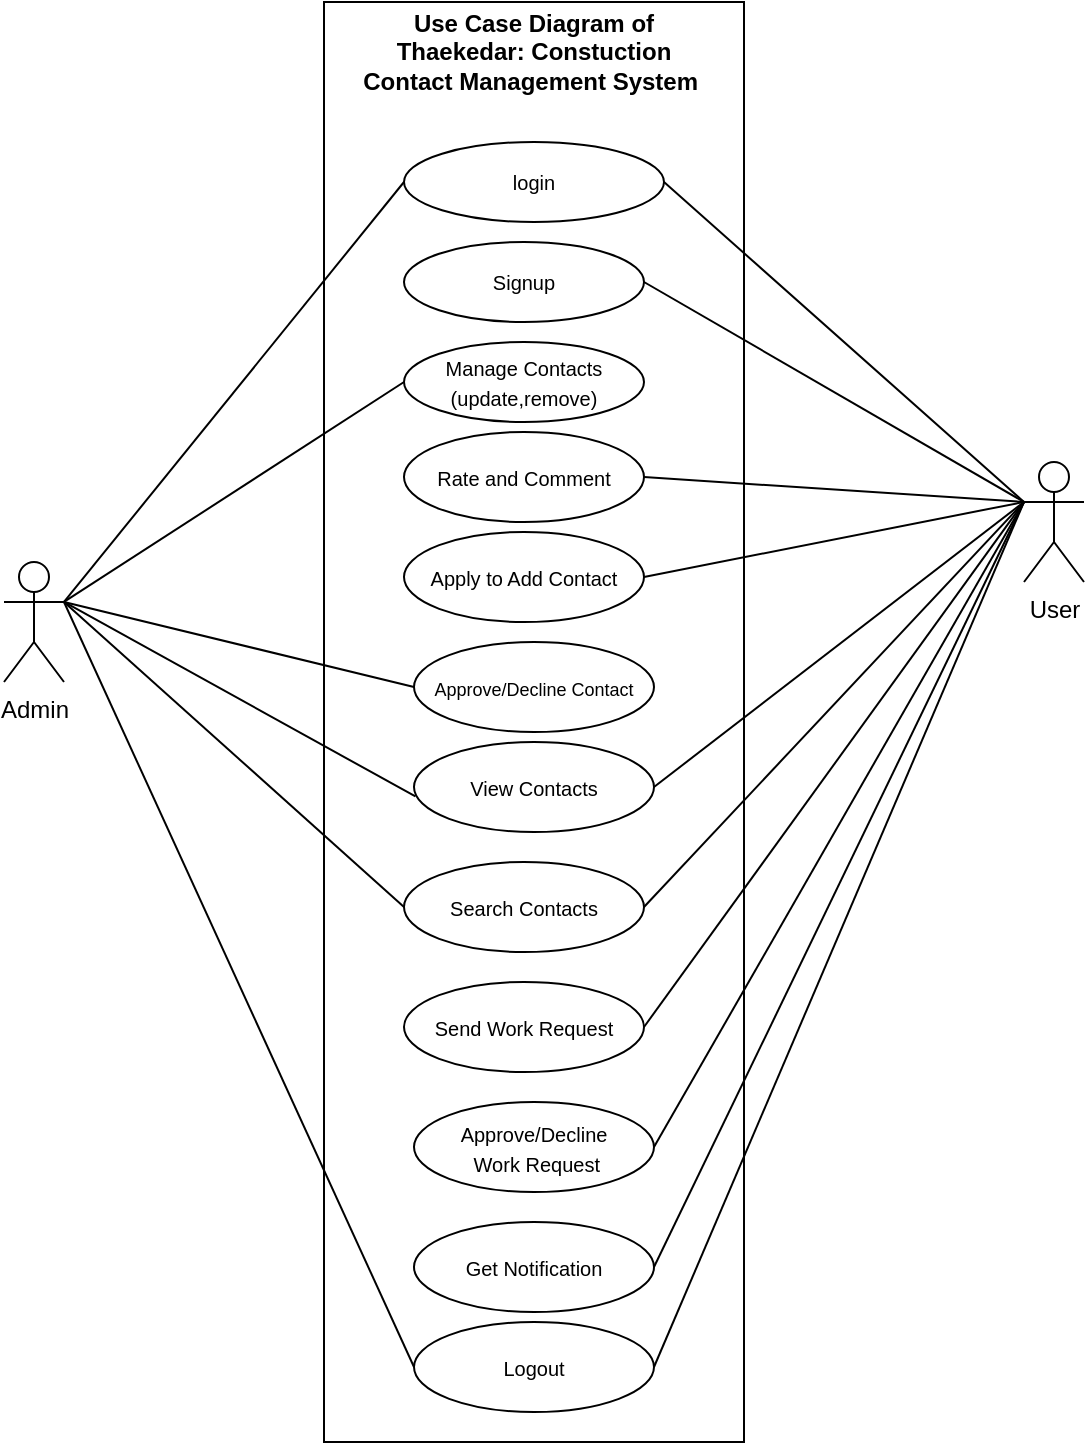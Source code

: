 <mxfile version="24.3.0" type="device">
  <diagram name="Page-1" id="OfEWiOXzpoKFdeSjk2ul">
    <mxGraphModel dx="1750" dy="928" grid="1" gridSize="10" guides="1" tooltips="1" connect="1" arrows="1" fold="1" page="1" pageScale="1" pageWidth="850" pageHeight="1100" math="0" shadow="0">
      <root>
        <mxCell id="0" />
        <mxCell id="1" parent="0" />
        <mxCell id="ggQR8KIwFeHpHJ8cOla5-2" value="" style="rounded=0;whiteSpace=wrap;html=1;" parent="1" vertex="1">
          <mxGeometry x="286" y="170" width="210" height="720" as="geometry" />
        </mxCell>
        <mxCell id="ggQR8KIwFeHpHJ8cOla5-3" value="&lt;font style=&quot;font-size: 10px;&quot;&gt;login&lt;/font&gt;" style="ellipse;whiteSpace=wrap;html=1;" parent="1" vertex="1">
          <mxGeometry x="326" y="240" width="130" height="40" as="geometry" />
        </mxCell>
        <mxCell id="ggQR8KIwFeHpHJ8cOla5-4" value="&lt;font style=&quot;font-size: 10px;&quot;&gt;Manage Contacts&lt;br&gt;(update,remove)&lt;/font&gt;" style="ellipse;whiteSpace=wrap;html=1;" parent="1" vertex="1">
          <mxGeometry x="326" y="340" width="120" height="40" as="geometry" />
        </mxCell>
        <mxCell id="ggQR8KIwFeHpHJ8cOla5-5" value="&lt;font style=&quot;font-size: 10px;&quot;&gt;Rate and Comment&lt;/font&gt;" style="ellipse;whiteSpace=wrap;html=1;" parent="1" vertex="1">
          <mxGeometry x="326" y="385" width="120" height="45" as="geometry" />
        </mxCell>
        <mxCell id="ggQR8KIwFeHpHJ8cOla5-6" value="&lt;span style=&quot;font-size: 10px;&quot;&gt;Apply to Add Contact&lt;/span&gt;" style="ellipse;whiteSpace=wrap;html=1;" parent="1" vertex="1">
          <mxGeometry x="326" y="435" width="120" height="45" as="geometry" />
        </mxCell>
        <mxCell id="ggQR8KIwFeHpHJ8cOla5-7" value="&lt;font style=&quot;font-size: 9px;&quot;&gt;Approve/Decline Contact&lt;/font&gt;" style="ellipse;whiteSpace=wrap;html=1;" parent="1" vertex="1">
          <mxGeometry x="331" y="490" width="120" height="45" as="geometry" />
        </mxCell>
        <mxCell id="ggQR8KIwFeHpHJ8cOla5-10" value="&lt;span style=&quot;font-size: 10px;&quot;&gt;Signup&lt;/span&gt;" style="ellipse;whiteSpace=wrap;html=1;" parent="1" vertex="1">
          <mxGeometry x="326" y="290" width="120" height="40" as="geometry" />
        </mxCell>
        <mxCell id="ggQR8KIwFeHpHJ8cOla5-11" value="&lt;font size=&quot;1&quot;&gt;View Contacts&lt;/font&gt;" style="ellipse;whiteSpace=wrap;html=1;" parent="1" vertex="1">
          <mxGeometry x="331" y="540" width="120" height="45" as="geometry" />
        </mxCell>
        <mxCell id="ggQR8KIwFeHpHJ8cOla5-12" value="&lt;font size=&quot;1&quot;&gt;Search Contacts&lt;/font&gt;" style="ellipse;whiteSpace=wrap;html=1;" parent="1" vertex="1">
          <mxGeometry x="326" y="600" width="120" height="45" as="geometry" />
        </mxCell>
        <mxCell id="ggQR8KIwFeHpHJ8cOla5-13" value="&lt;font size=&quot;1&quot;&gt;Get Notification&lt;/font&gt;" style="ellipse;whiteSpace=wrap;html=1;" parent="1" vertex="1">
          <mxGeometry x="331" y="780" width="120" height="45" as="geometry" />
        </mxCell>
        <mxCell id="ggQR8KIwFeHpHJ8cOla5-14" value="&lt;font size=&quot;1&quot;&gt;Logout&lt;/font&gt;" style="ellipse;whiteSpace=wrap;html=1;" parent="1" vertex="1">
          <mxGeometry x="331" y="830" width="120" height="45" as="geometry" />
        </mxCell>
        <mxCell id="ggQR8KIwFeHpHJ8cOla5-15" value="Admin" style="shape=umlActor;verticalLabelPosition=bottom;verticalAlign=top;html=1;outlineConnect=0;" parent="1" vertex="1">
          <mxGeometry x="126" y="450" width="30" height="60" as="geometry" />
        </mxCell>
        <mxCell id="ggQR8KIwFeHpHJ8cOla5-16" value="User" style="shape=umlActor;verticalLabelPosition=bottom;verticalAlign=top;html=1;outlineConnect=0;" parent="1" vertex="1">
          <mxGeometry x="636" y="400" width="30" height="60" as="geometry" />
        </mxCell>
        <mxCell id="ggQR8KIwFeHpHJ8cOla5-20" value="" style="endArrow=none;html=1;rounded=0;entryX=1;entryY=0.5;entryDx=0;entryDy=0;exitX=0;exitY=0.333;exitDx=0;exitDy=0;exitPerimeter=0;" parent="1" source="ggQR8KIwFeHpHJ8cOla5-16" target="ggQR8KIwFeHpHJ8cOla5-3" edge="1">
          <mxGeometry width="50" height="50" relative="1" as="geometry">
            <mxPoint x="476" y="450" as="sourcePoint" />
            <mxPoint x="526" y="400" as="targetPoint" />
          </mxGeometry>
        </mxCell>
        <mxCell id="ggQR8KIwFeHpHJ8cOla5-21" value="" style="endArrow=none;html=1;rounded=0;entryX=1;entryY=0.5;entryDx=0;entryDy=0;exitX=0;exitY=0.333;exitDx=0;exitDy=0;exitPerimeter=0;" parent="1" source="ggQR8KIwFeHpHJ8cOla5-16" target="ggQR8KIwFeHpHJ8cOla5-10" edge="1">
          <mxGeometry width="50" height="50" relative="1" as="geometry">
            <mxPoint x="646" y="445" as="sourcePoint" />
            <mxPoint x="456" y="210" as="targetPoint" />
          </mxGeometry>
        </mxCell>
        <mxCell id="ggQR8KIwFeHpHJ8cOla5-22" value="" style="endArrow=none;html=1;rounded=0;entryX=1;entryY=0.5;entryDx=0;entryDy=0;exitX=0;exitY=0.333;exitDx=0;exitDy=0;exitPerimeter=0;" parent="1" source="ggQR8KIwFeHpHJ8cOla5-16" target="ggQR8KIwFeHpHJ8cOla5-5" edge="1">
          <mxGeometry width="50" height="50" relative="1" as="geometry">
            <mxPoint x="636" y="430" as="sourcePoint" />
            <mxPoint x="456" y="260" as="targetPoint" />
          </mxGeometry>
        </mxCell>
        <mxCell id="ggQR8KIwFeHpHJ8cOla5-23" value="" style="endArrow=none;html=1;rounded=0;entryX=1;entryY=0.5;entryDx=0;entryDy=0;exitX=0;exitY=0.333;exitDx=0;exitDy=0;exitPerimeter=0;" parent="1" source="ggQR8KIwFeHpHJ8cOla5-16" target="ggQR8KIwFeHpHJ8cOla5-6" edge="1">
          <mxGeometry width="50" height="50" relative="1" as="geometry">
            <mxPoint x="636" y="430" as="sourcePoint" />
            <mxPoint x="536" y="390" as="targetPoint" />
          </mxGeometry>
        </mxCell>
        <mxCell id="ggQR8KIwFeHpHJ8cOla5-24" value="" style="endArrow=none;html=1;rounded=0;exitX=1;exitY=0.5;exitDx=0;exitDy=0;entryX=0;entryY=0.333;entryDx=0;entryDy=0;entryPerimeter=0;" parent="1" source="ggQR8KIwFeHpHJ8cOla5-11" target="ggQR8KIwFeHpHJ8cOla5-16" edge="1">
          <mxGeometry width="50" height="50" relative="1" as="geometry">
            <mxPoint x="516" y="540" as="sourcePoint" />
            <mxPoint x="636" y="380" as="targetPoint" />
          </mxGeometry>
        </mxCell>
        <mxCell id="ggQR8KIwFeHpHJ8cOla5-25" value="" style="endArrow=none;html=1;rounded=0;exitX=1;exitY=0.5;exitDx=0;exitDy=0;entryX=0;entryY=0.333;entryDx=0;entryDy=0;entryPerimeter=0;" parent="1" source="ggQR8KIwFeHpHJ8cOla5-12" target="ggQR8KIwFeHpHJ8cOla5-16" edge="1">
          <mxGeometry width="50" height="50" relative="1" as="geometry">
            <mxPoint x="636" y="470" as="sourcePoint" />
            <mxPoint x="636" y="380" as="targetPoint" />
          </mxGeometry>
        </mxCell>
        <mxCell id="ggQR8KIwFeHpHJ8cOla5-26" value="" style="endArrow=none;html=1;rounded=0;exitX=1;exitY=0.5;exitDx=0;exitDy=0;entryX=0;entryY=0.333;entryDx=0;entryDy=0;entryPerimeter=0;" parent="1" source="ggQR8KIwFeHpHJ8cOla5-13" target="ggQR8KIwFeHpHJ8cOla5-16" edge="1">
          <mxGeometry width="50" height="50" relative="1" as="geometry">
            <mxPoint x="636" y="470" as="sourcePoint" />
            <mxPoint x="636" y="380" as="targetPoint" />
          </mxGeometry>
        </mxCell>
        <mxCell id="ggQR8KIwFeHpHJ8cOla5-27" value="" style="endArrow=none;html=1;rounded=0;exitX=1;exitY=0.5;exitDx=0;exitDy=0;entryX=0;entryY=0.333;entryDx=0;entryDy=0;entryPerimeter=0;" parent="1" source="ggQR8KIwFeHpHJ8cOla5-14" target="ggQR8KIwFeHpHJ8cOla5-16" edge="1">
          <mxGeometry width="50" height="50" relative="1" as="geometry">
            <mxPoint x="636" y="470" as="sourcePoint" />
            <mxPoint x="636" y="380" as="targetPoint" />
          </mxGeometry>
        </mxCell>
        <mxCell id="ggQR8KIwFeHpHJ8cOla5-29" value="" style="endArrow=none;html=1;rounded=0;entryX=0;entryY=0.5;entryDx=0;entryDy=0;exitX=1;exitY=0.333;exitDx=0;exitDy=0;exitPerimeter=0;" parent="1" source="ggQR8KIwFeHpHJ8cOla5-15" target="ggQR8KIwFeHpHJ8cOla5-3" edge="1">
          <mxGeometry width="50" height="50" relative="1" as="geometry">
            <mxPoint x="376" y="470" as="sourcePoint" />
            <mxPoint x="426" y="420" as="targetPoint" />
          </mxGeometry>
        </mxCell>
        <mxCell id="ggQR8KIwFeHpHJ8cOla5-30" value="" style="endArrow=none;html=1;rounded=0;entryX=0;entryY=0.5;entryDx=0;entryDy=0;exitX=1;exitY=0.333;exitDx=0;exitDy=0;exitPerimeter=0;" parent="1" source="ggQR8KIwFeHpHJ8cOla5-15" target="ggQR8KIwFeHpHJ8cOla5-4" edge="1">
          <mxGeometry width="50" height="50" relative="1" as="geometry">
            <mxPoint x="176" y="405" as="sourcePoint" />
            <mxPoint x="336" y="210" as="targetPoint" />
          </mxGeometry>
        </mxCell>
        <mxCell id="ggQR8KIwFeHpHJ8cOla5-32" value="" style="endArrow=none;html=1;rounded=0;entryX=0;entryY=0.5;entryDx=0;entryDy=0;exitX=1;exitY=0.333;exitDx=0;exitDy=0;exitPerimeter=0;" parent="1" source="ggQR8KIwFeHpHJ8cOla5-15" target="ggQR8KIwFeHpHJ8cOla5-7" edge="1">
          <mxGeometry width="50" height="50" relative="1" as="geometry">
            <mxPoint x="236" y="450" as="sourcePoint" />
            <mxPoint x="286" y="400" as="targetPoint" />
          </mxGeometry>
        </mxCell>
        <mxCell id="ggQR8KIwFeHpHJ8cOla5-33" value="" style="endArrow=none;html=1;rounded=0;entryX=0.006;entryY=0.605;entryDx=0;entryDy=0;entryPerimeter=0;exitX=1;exitY=0.333;exitDx=0;exitDy=0;exitPerimeter=0;" parent="1" source="ggQR8KIwFeHpHJ8cOla5-15" target="ggQR8KIwFeHpHJ8cOla5-11" edge="1">
          <mxGeometry width="50" height="50" relative="1" as="geometry">
            <mxPoint x="236" y="520" as="sourcePoint" />
            <mxPoint x="286" y="470" as="targetPoint" />
          </mxGeometry>
        </mxCell>
        <mxCell id="ggQR8KIwFeHpHJ8cOla5-34" value="" style="endArrow=none;html=1;rounded=0;entryX=0;entryY=0.5;entryDx=0;entryDy=0;exitX=1;exitY=0.333;exitDx=0;exitDy=0;exitPerimeter=0;" parent="1" source="ggQR8KIwFeHpHJ8cOla5-15" target="ggQR8KIwFeHpHJ8cOla5-12" edge="1">
          <mxGeometry width="50" height="50" relative="1" as="geometry">
            <mxPoint x="236" y="520" as="sourcePoint" />
            <mxPoint x="286" y="470" as="targetPoint" />
          </mxGeometry>
        </mxCell>
        <mxCell id="ggQR8KIwFeHpHJ8cOla5-36" value="" style="endArrow=none;html=1;rounded=0;entryX=0;entryY=0.5;entryDx=0;entryDy=0;exitX=1;exitY=0.333;exitDx=0;exitDy=0;exitPerimeter=0;" parent="1" source="ggQR8KIwFeHpHJ8cOla5-15" target="ggQR8KIwFeHpHJ8cOla5-14" edge="1">
          <mxGeometry width="50" height="50" relative="1" as="geometry">
            <mxPoint x="236" y="520" as="sourcePoint" />
            <mxPoint x="286" y="470" as="targetPoint" />
          </mxGeometry>
        </mxCell>
        <mxCell id="ggQR8KIwFeHpHJ8cOla5-39" value="&lt;b&gt;Use Case Diagram of Thaekedar: Constuction Contact Management System&amp;nbsp;&lt;/b&gt;" style="text;html=1;strokeColor=none;fillColor=none;align=center;verticalAlign=middle;whiteSpace=wrap;rounded=0;" parent="1" vertex="1">
          <mxGeometry x="301" y="180" width="180" height="30" as="geometry" />
        </mxCell>
        <mxCell id="IldelJamWwY4lkFR033a-2" value="&lt;font size=&quot;1&quot;&gt;&amp;nbsp;Send Work Request&amp;nbsp;&lt;/font&gt;" style="ellipse;whiteSpace=wrap;html=1;" vertex="1" parent="1">
          <mxGeometry x="326" y="660" width="120" height="45" as="geometry" />
        </mxCell>
        <mxCell id="IldelJamWwY4lkFR033a-3" value="&lt;span style=&quot;font-size: x-small;&quot;&gt;Approve/Decline&lt;br&gt;&amp;nbsp;Work Request&lt;/span&gt;" style="ellipse;whiteSpace=wrap;html=1;" vertex="1" parent="1">
          <mxGeometry x="331" y="720" width="120" height="45" as="geometry" />
        </mxCell>
        <mxCell id="IldelJamWwY4lkFR033a-4" value="" style="endArrow=none;html=1;rounded=0;exitX=1;exitY=0.5;exitDx=0;exitDy=0;" edge="1" parent="1" source="IldelJamWwY4lkFR033a-3">
          <mxGeometry width="50" height="50" relative="1" as="geometry">
            <mxPoint x="461" y="793" as="sourcePoint" />
            <mxPoint x="636" y="420" as="targetPoint" />
          </mxGeometry>
        </mxCell>
        <mxCell id="IldelJamWwY4lkFR033a-5" value="" style="endArrow=none;html=1;rounded=0;exitX=1;exitY=0.5;exitDx=0;exitDy=0;" edge="1" parent="1" source="IldelJamWwY4lkFR033a-2">
          <mxGeometry width="50" height="50" relative="1" as="geometry">
            <mxPoint x="471" y="803" as="sourcePoint" />
            <mxPoint x="636" y="420" as="targetPoint" />
          </mxGeometry>
        </mxCell>
      </root>
    </mxGraphModel>
  </diagram>
</mxfile>
